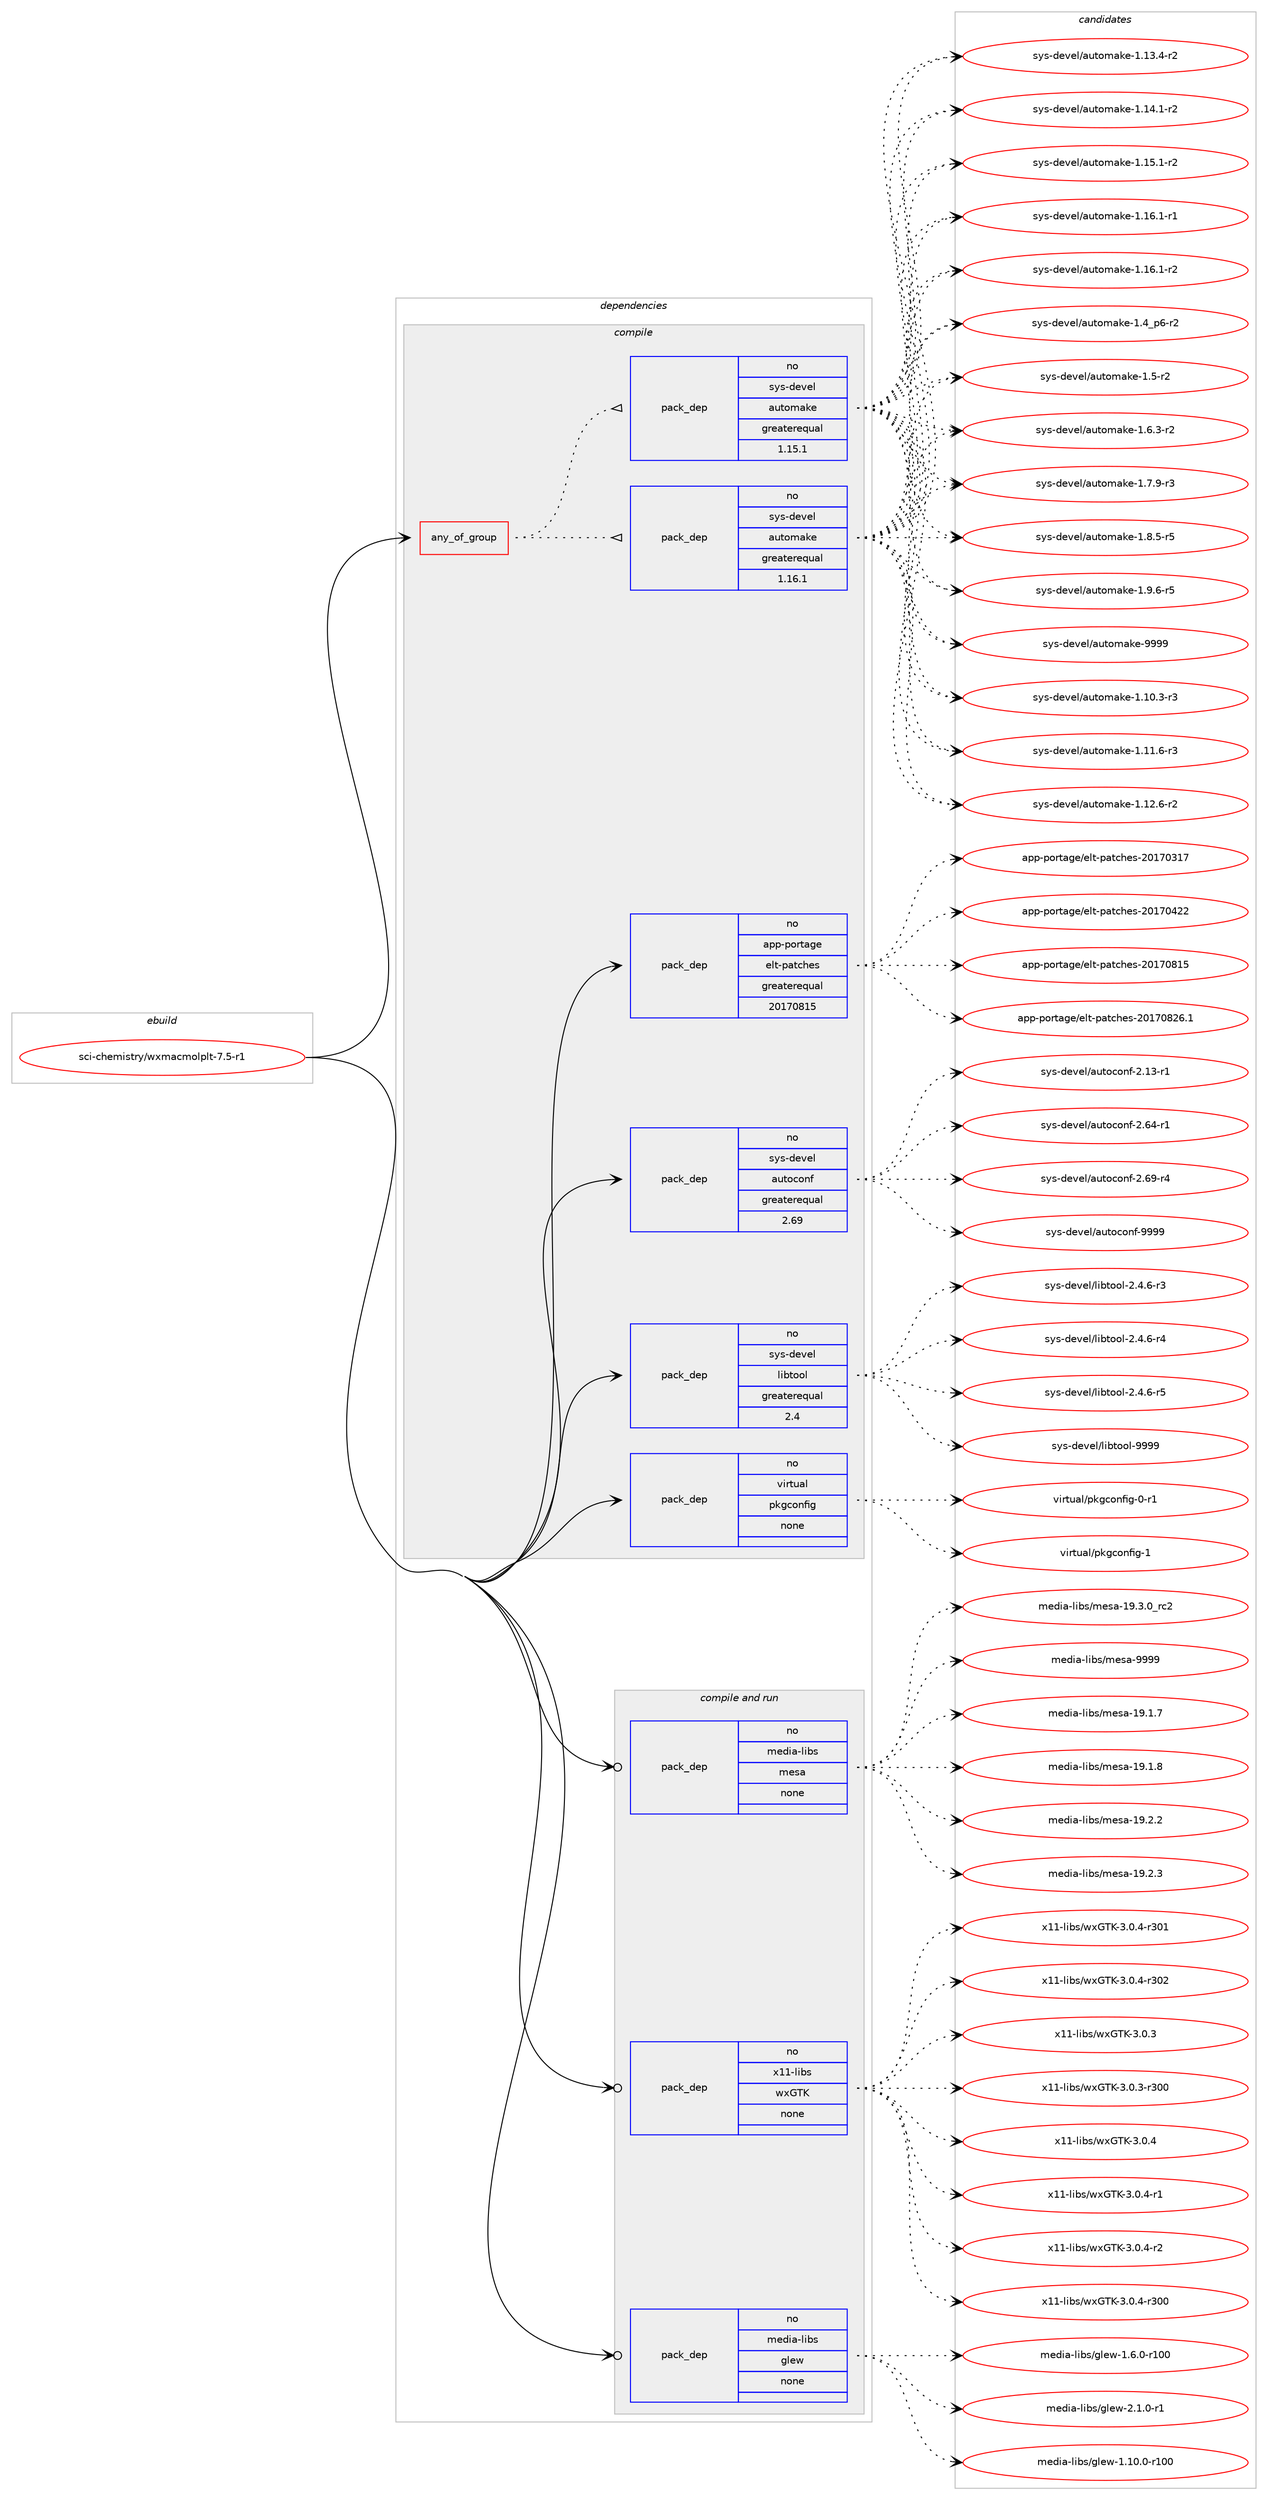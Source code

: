digraph prolog {

# *************
# Graph options
# *************

newrank=true;
concentrate=true;
compound=true;
graph [rankdir=LR,fontname=Helvetica,fontsize=10,ranksep=1.5];#, ranksep=2.5, nodesep=0.2];
edge  [arrowhead=vee];
node  [fontname=Helvetica,fontsize=10];

# **********
# The ebuild
# **********

subgraph cluster_leftcol {
color=gray;
rank=same;
label=<<i>ebuild</i>>;
id [label="sci-chemistry/wxmacmolplt-7.5-r1", color=red, width=4, href="../sci-chemistry/wxmacmolplt-7.5-r1.svg"];
}

# ****************
# The dependencies
# ****************

subgraph cluster_midcol {
color=gray;
label=<<i>dependencies</i>>;
subgraph cluster_compile {
fillcolor="#eeeeee";
style=filled;
label=<<i>compile</i>>;
subgraph any14538 {
dependency852492 [label=<<TABLE BORDER="0" CELLBORDER="1" CELLSPACING="0" CELLPADDING="4"><TR><TD CELLPADDING="10">any_of_group</TD></TR></TABLE>>, shape=none, color=red];subgraph pack630333 {
dependency852493 [label=<<TABLE BORDER="0" CELLBORDER="1" CELLSPACING="0" CELLPADDING="4" WIDTH="220"><TR><TD ROWSPAN="6" CELLPADDING="30">pack_dep</TD></TR><TR><TD WIDTH="110">no</TD></TR><TR><TD>sys-devel</TD></TR><TR><TD>automake</TD></TR><TR><TD>greaterequal</TD></TR><TR><TD>1.16.1</TD></TR></TABLE>>, shape=none, color=blue];
}
dependency852492:e -> dependency852493:w [weight=20,style="dotted",arrowhead="oinv"];
subgraph pack630334 {
dependency852494 [label=<<TABLE BORDER="0" CELLBORDER="1" CELLSPACING="0" CELLPADDING="4" WIDTH="220"><TR><TD ROWSPAN="6" CELLPADDING="30">pack_dep</TD></TR><TR><TD WIDTH="110">no</TD></TR><TR><TD>sys-devel</TD></TR><TR><TD>automake</TD></TR><TR><TD>greaterequal</TD></TR><TR><TD>1.15.1</TD></TR></TABLE>>, shape=none, color=blue];
}
dependency852492:e -> dependency852494:w [weight=20,style="dotted",arrowhead="oinv"];
}
id:e -> dependency852492:w [weight=20,style="solid",arrowhead="vee"];
subgraph pack630335 {
dependency852495 [label=<<TABLE BORDER="0" CELLBORDER="1" CELLSPACING="0" CELLPADDING="4" WIDTH="220"><TR><TD ROWSPAN="6" CELLPADDING="30">pack_dep</TD></TR><TR><TD WIDTH="110">no</TD></TR><TR><TD>app-portage</TD></TR><TR><TD>elt-patches</TD></TR><TR><TD>greaterequal</TD></TR><TR><TD>20170815</TD></TR></TABLE>>, shape=none, color=blue];
}
id:e -> dependency852495:w [weight=20,style="solid",arrowhead="vee"];
subgraph pack630336 {
dependency852496 [label=<<TABLE BORDER="0" CELLBORDER="1" CELLSPACING="0" CELLPADDING="4" WIDTH="220"><TR><TD ROWSPAN="6" CELLPADDING="30">pack_dep</TD></TR><TR><TD WIDTH="110">no</TD></TR><TR><TD>sys-devel</TD></TR><TR><TD>autoconf</TD></TR><TR><TD>greaterequal</TD></TR><TR><TD>2.69</TD></TR></TABLE>>, shape=none, color=blue];
}
id:e -> dependency852496:w [weight=20,style="solid",arrowhead="vee"];
subgraph pack630337 {
dependency852497 [label=<<TABLE BORDER="0" CELLBORDER="1" CELLSPACING="0" CELLPADDING="4" WIDTH="220"><TR><TD ROWSPAN="6" CELLPADDING="30">pack_dep</TD></TR><TR><TD WIDTH="110">no</TD></TR><TR><TD>sys-devel</TD></TR><TR><TD>libtool</TD></TR><TR><TD>greaterequal</TD></TR><TR><TD>2.4</TD></TR></TABLE>>, shape=none, color=blue];
}
id:e -> dependency852497:w [weight=20,style="solid",arrowhead="vee"];
subgraph pack630338 {
dependency852498 [label=<<TABLE BORDER="0" CELLBORDER="1" CELLSPACING="0" CELLPADDING="4" WIDTH="220"><TR><TD ROWSPAN="6" CELLPADDING="30">pack_dep</TD></TR><TR><TD WIDTH="110">no</TD></TR><TR><TD>virtual</TD></TR><TR><TD>pkgconfig</TD></TR><TR><TD>none</TD></TR><TR><TD></TD></TR></TABLE>>, shape=none, color=blue];
}
id:e -> dependency852498:w [weight=20,style="solid",arrowhead="vee"];
}
subgraph cluster_compileandrun {
fillcolor="#eeeeee";
style=filled;
label=<<i>compile and run</i>>;
subgraph pack630339 {
dependency852499 [label=<<TABLE BORDER="0" CELLBORDER="1" CELLSPACING="0" CELLPADDING="4" WIDTH="220"><TR><TD ROWSPAN="6" CELLPADDING="30">pack_dep</TD></TR><TR><TD WIDTH="110">no</TD></TR><TR><TD>media-libs</TD></TR><TR><TD>glew</TD></TR><TR><TD>none</TD></TR><TR><TD></TD></TR></TABLE>>, shape=none, color=blue];
}
id:e -> dependency852499:w [weight=20,style="solid",arrowhead="odotvee"];
subgraph pack630340 {
dependency852500 [label=<<TABLE BORDER="0" CELLBORDER="1" CELLSPACING="0" CELLPADDING="4" WIDTH="220"><TR><TD ROWSPAN="6" CELLPADDING="30">pack_dep</TD></TR><TR><TD WIDTH="110">no</TD></TR><TR><TD>media-libs</TD></TR><TR><TD>mesa</TD></TR><TR><TD>none</TD></TR><TR><TD></TD></TR></TABLE>>, shape=none, color=blue];
}
id:e -> dependency852500:w [weight=20,style="solid",arrowhead="odotvee"];
subgraph pack630341 {
dependency852501 [label=<<TABLE BORDER="0" CELLBORDER="1" CELLSPACING="0" CELLPADDING="4" WIDTH="220"><TR><TD ROWSPAN="6" CELLPADDING="30">pack_dep</TD></TR><TR><TD WIDTH="110">no</TD></TR><TR><TD>x11-libs</TD></TR><TR><TD>wxGTK</TD></TR><TR><TD>none</TD></TR><TR><TD></TD></TR></TABLE>>, shape=none, color=blue];
}
id:e -> dependency852501:w [weight=20,style="solid",arrowhead="odotvee"];
}
subgraph cluster_run {
fillcolor="#eeeeee";
style=filled;
label=<<i>run</i>>;
}
}

# **************
# The candidates
# **************

subgraph cluster_choices {
rank=same;
color=gray;
label=<<i>candidates</i>>;

subgraph choice630333 {
color=black;
nodesep=1;
choice11512111545100101118101108479711711611110997107101454946494846514511451 [label="sys-devel/automake-1.10.3-r3", color=red, width=4,href="../sys-devel/automake-1.10.3-r3.svg"];
choice11512111545100101118101108479711711611110997107101454946494946544511451 [label="sys-devel/automake-1.11.6-r3", color=red, width=4,href="../sys-devel/automake-1.11.6-r3.svg"];
choice11512111545100101118101108479711711611110997107101454946495046544511450 [label="sys-devel/automake-1.12.6-r2", color=red, width=4,href="../sys-devel/automake-1.12.6-r2.svg"];
choice11512111545100101118101108479711711611110997107101454946495146524511450 [label="sys-devel/automake-1.13.4-r2", color=red, width=4,href="../sys-devel/automake-1.13.4-r2.svg"];
choice11512111545100101118101108479711711611110997107101454946495246494511450 [label="sys-devel/automake-1.14.1-r2", color=red, width=4,href="../sys-devel/automake-1.14.1-r2.svg"];
choice11512111545100101118101108479711711611110997107101454946495346494511450 [label="sys-devel/automake-1.15.1-r2", color=red, width=4,href="../sys-devel/automake-1.15.1-r2.svg"];
choice11512111545100101118101108479711711611110997107101454946495446494511449 [label="sys-devel/automake-1.16.1-r1", color=red, width=4,href="../sys-devel/automake-1.16.1-r1.svg"];
choice11512111545100101118101108479711711611110997107101454946495446494511450 [label="sys-devel/automake-1.16.1-r2", color=red, width=4,href="../sys-devel/automake-1.16.1-r2.svg"];
choice115121115451001011181011084797117116111109971071014549465295112544511450 [label="sys-devel/automake-1.4_p6-r2", color=red, width=4,href="../sys-devel/automake-1.4_p6-r2.svg"];
choice11512111545100101118101108479711711611110997107101454946534511450 [label="sys-devel/automake-1.5-r2", color=red, width=4,href="../sys-devel/automake-1.5-r2.svg"];
choice115121115451001011181011084797117116111109971071014549465446514511450 [label="sys-devel/automake-1.6.3-r2", color=red, width=4,href="../sys-devel/automake-1.6.3-r2.svg"];
choice115121115451001011181011084797117116111109971071014549465546574511451 [label="sys-devel/automake-1.7.9-r3", color=red, width=4,href="../sys-devel/automake-1.7.9-r3.svg"];
choice115121115451001011181011084797117116111109971071014549465646534511453 [label="sys-devel/automake-1.8.5-r5", color=red, width=4,href="../sys-devel/automake-1.8.5-r5.svg"];
choice115121115451001011181011084797117116111109971071014549465746544511453 [label="sys-devel/automake-1.9.6-r5", color=red, width=4,href="../sys-devel/automake-1.9.6-r5.svg"];
choice115121115451001011181011084797117116111109971071014557575757 [label="sys-devel/automake-9999", color=red, width=4,href="../sys-devel/automake-9999.svg"];
dependency852493:e -> choice11512111545100101118101108479711711611110997107101454946494846514511451:w [style=dotted,weight="100"];
dependency852493:e -> choice11512111545100101118101108479711711611110997107101454946494946544511451:w [style=dotted,weight="100"];
dependency852493:e -> choice11512111545100101118101108479711711611110997107101454946495046544511450:w [style=dotted,weight="100"];
dependency852493:e -> choice11512111545100101118101108479711711611110997107101454946495146524511450:w [style=dotted,weight="100"];
dependency852493:e -> choice11512111545100101118101108479711711611110997107101454946495246494511450:w [style=dotted,weight="100"];
dependency852493:e -> choice11512111545100101118101108479711711611110997107101454946495346494511450:w [style=dotted,weight="100"];
dependency852493:e -> choice11512111545100101118101108479711711611110997107101454946495446494511449:w [style=dotted,weight="100"];
dependency852493:e -> choice11512111545100101118101108479711711611110997107101454946495446494511450:w [style=dotted,weight="100"];
dependency852493:e -> choice115121115451001011181011084797117116111109971071014549465295112544511450:w [style=dotted,weight="100"];
dependency852493:e -> choice11512111545100101118101108479711711611110997107101454946534511450:w [style=dotted,weight="100"];
dependency852493:e -> choice115121115451001011181011084797117116111109971071014549465446514511450:w [style=dotted,weight="100"];
dependency852493:e -> choice115121115451001011181011084797117116111109971071014549465546574511451:w [style=dotted,weight="100"];
dependency852493:e -> choice115121115451001011181011084797117116111109971071014549465646534511453:w [style=dotted,weight="100"];
dependency852493:e -> choice115121115451001011181011084797117116111109971071014549465746544511453:w [style=dotted,weight="100"];
dependency852493:e -> choice115121115451001011181011084797117116111109971071014557575757:w [style=dotted,weight="100"];
}
subgraph choice630334 {
color=black;
nodesep=1;
choice11512111545100101118101108479711711611110997107101454946494846514511451 [label="sys-devel/automake-1.10.3-r3", color=red, width=4,href="../sys-devel/automake-1.10.3-r3.svg"];
choice11512111545100101118101108479711711611110997107101454946494946544511451 [label="sys-devel/automake-1.11.6-r3", color=red, width=4,href="../sys-devel/automake-1.11.6-r3.svg"];
choice11512111545100101118101108479711711611110997107101454946495046544511450 [label="sys-devel/automake-1.12.6-r2", color=red, width=4,href="../sys-devel/automake-1.12.6-r2.svg"];
choice11512111545100101118101108479711711611110997107101454946495146524511450 [label="sys-devel/automake-1.13.4-r2", color=red, width=4,href="../sys-devel/automake-1.13.4-r2.svg"];
choice11512111545100101118101108479711711611110997107101454946495246494511450 [label="sys-devel/automake-1.14.1-r2", color=red, width=4,href="../sys-devel/automake-1.14.1-r2.svg"];
choice11512111545100101118101108479711711611110997107101454946495346494511450 [label="sys-devel/automake-1.15.1-r2", color=red, width=4,href="../sys-devel/automake-1.15.1-r2.svg"];
choice11512111545100101118101108479711711611110997107101454946495446494511449 [label="sys-devel/automake-1.16.1-r1", color=red, width=4,href="../sys-devel/automake-1.16.1-r1.svg"];
choice11512111545100101118101108479711711611110997107101454946495446494511450 [label="sys-devel/automake-1.16.1-r2", color=red, width=4,href="../sys-devel/automake-1.16.1-r2.svg"];
choice115121115451001011181011084797117116111109971071014549465295112544511450 [label="sys-devel/automake-1.4_p6-r2", color=red, width=4,href="../sys-devel/automake-1.4_p6-r2.svg"];
choice11512111545100101118101108479711711611110997107101454946534511450 [label="sys-devel/automake-1.5-r2", color=red, width=4,href="../sys-devel/automake-1.5-r2.svg"];
choice115121115451001011181011084797117116111109971071014549465446514511450 [label="sys-devel/automake-1.6.3-r2", color=red, width=4,href="../sys-devel/automake-1.6.3-r2.svg"];
choice115121115451001011181011084797117116111109971071014549465546574511451 [label="sys-devel/automake-1.7.9-r3", color=red, width=4,href="../sys-devel/automake-1.7.9-r3.svg"];
choice115121115451001011181011084797117116111109971071014549465646534511453 [label="sys-devel/automake-1.8.5-r5", color=red, width=4,href="../sys-devel/automake-1.8.5-r5.svg"];
choice115121115451001011181011084797117116111109971071014549465746544511453 [label="sys-devel/automake-1.9.6-r5", color=red, width=4,href="../sys-devel/automake-1.9.6-r5.svg"];
choice115121115451001011181011084797117116111109971071014557575757 [label="sys-devel/automake-9999", color=red, width=4,href="../sys-devel/automake-9999.svg"];
dependency852494:e -> choice11512111545100101118101108479711711611110997107101454946494846514511451:w [style=dotted,weight="100"];
dependency852494:e -> choice11512111545100101118101108479711711611110997107101454946494946544511451:w [style=dotted,weight="100"];
dependency852494:e -> choice11512111545100101118101108479711711611110997107101454946495046544511450:w [style=dotted,weight="100"];
dependency852494:e -> choice11512111545100101118101108479711711611110997107101454946495146524511450:w [style=dotted,weight="100"];
dependency852494:e -> choice11512111545100101118101108479711711611110997107101454946495246494511450:w [style=dotted,weight="100"];
dependency852494:e -> choice11512111545100101118101108479711711611110997107101454946495346494511450:w [style=dotted,weight="100"];
dependency852494:e -> choice11512111545100101118101108479711711611110997107101454946495446494511449:w [style=dotted,weight="100"];
dependency852494:e -> choice11512111545100101118101108479711711611110997107101454946495446494511450:w [style=dotted,weight="100"];
dependency852494:e -> choice115121115451001011181011084797117116111109971071014549465295112544511450:w [style=dotted,weight="100"];
dependency852494:e -> choice11512111545100101118101108479711711611110997107101454946534511450:w [style=dotted,weight="100"];
dependency852494:e -> choice115121115451001011181011084797117116111109971071014549465446514511450:w [style=dotted,weight="100"];
dependency852494:e -> choice115121115451001011181011084797117116111109971071014549465546574511451:w [style=dotted,weight="100"];
dependency852494:e -> choice115121115451001011181011084797117116111109971071014549465646534511453:w [style=dotted,weight="100"];
dependency852494:e -> choice115121115451001011181011084797117116111109971071014549465746544511453:w [style=dotted,weight="100"];
dependency852494:e -> choice115121115451001011181011084797117116111109971071014557575757:w [style=dotted,weight="100"];
}
subgraph choice630335 {
color=black;
nodesep=1;
choice97112112451121111141169710310147101108116451129711699104101115455048495548514955 [label="app-portage/elt-patches-20170317", color=red, width=4,href="../app-portage/elt-patches-20170317.svg"];
choice97112112451121111141169710310147101108116451129711699104101115455048495548525050 [label="app-portage/elt-patches-20170422", color=red, width=4,href="../app-portage/elt-patches-20170422.svg"];
choice97112112451121111141169710310147101108116451129711699104101115455048495548564953 [label="app-portage/elt-patches-20170815", color=red, width=4,href="../app-portage/elt-patches-20170815.svg"];
choice971121124511211111411697103101471011081164511297116991041011154550484955485650544649 [label="app-portage/elt-patches-20170826.1", color=red, width=4,href="../app-portage/elt-patches-20170826.1.svg"];
dependency852495:e -> choice97112112451121111141169710310147101108116451129711699104101115455048495548514955:w [style=dotted,weight="100"];
dependency852495:e -> choice97112112451121111141169710310147101108116451129711699104101115455048495548525050:w [style=dotted,weight="100"];
dependency852495:e -> choice97112112451121111141169710310147101108116451129711699104101115455048495548564953:w [style=dotted,weight="100"];
dependency852495:e -> choice971121124511211111411697103101471011081164511297116991041011154550484955485650544649:w [style=dotted,weight="100"];
}
subgraph choice630336 {
color=black;
nodesep=1;
choice1151211154510010111810110847971171161119911111010245504649514511449 [label="sys-devel/autoconf-2.13-r1", color=red, width=4,href="../sys-devel/autoconf-2.13-r1.svg"];
choice1151211154510010111810110847971171161119911111010245504654524511449 [label="sys-devel/autoconf-2.64-r1", color=red, width=4,href="../sys-devel/autoconf-2.64-r1.svg"];
choice1151211154510010111810110847971171161119911111010245504654574511452 [label="sys-devel/autoconf-2.69-r4", color=red, width=4,href="../sys-devel/autoconf-2.69-r4.svg"];
choice115121115451001011181011084797117116111991111101024557575757 [label="sys-devel/autoconf-9999", color=red, width=4,href="../sys-devel/autoconf-9999.svg"];
dependency852496:e -> choice1151211154510010111810110847971171161119911111010245504649514511449:w [style=dotted,weight="100"];
dependency852496:e -> choice1151211154510010111810110847971171161119911111010245504654524511449:w [style=dotted,weight="100"];
dependency852496:e -> choice1151211154510010111810110847971171161119911111010245504654574511452:w [style=dotted,weight="100"];
dependency852496:e -> choice115121115451001011181011084797117116111991111101024557575757:w [style=dotted,weight="100"];
}
subgraph choice630337 {
color=black;
nodesep=1;
choice1151211154510010111810110847108105981161111111084550465246544511451 [label="sys-devel/libtool-2.4.6-r3", color=red, width=4,href="../sys-devel/libtool-2.4.6-r3.svg"];
choice1151211154510010111810110847108105981161111111084550465246544511452 [label="sys-devel/libtool-2.4.6-r4", color=red, width=4,href="../sys-devel/libtool-2.4.6-r4.svg"];
choice1151211154510010111810110847108105981161111111084550465246544511453 [label="sys-devel/libtool-2.4.6-r5", color=red, width=4,href="../sys-devel/libtool-2.4.6-r5.svg"];
choice1151211154510010111810110847108105981161111111084557575757 [label="sys-devel/libtool-9999", color=red, width=4,href="../sys-devel/libtool-9999.svg"];
dependency852497:e -> choice1151211154510010111810110847108105981161111111084550465246544511451:w [style=dotted,weight="100"];
dependency852497:e -> choice1151211154510010111810110847108105981161111111084550465246544511452:w [style=dotted,weight="100"];
dependency852497:e -> choice1151211154510010111810110847108105981161111111084550465246544511453:w [style=dotted,weight="100"];
dependency852497:e -> choice1151211154510010111810110847108105981161111111084557575757:w [style=dotted,weight="100"];
}
subgraph choice630338 {
color=black;
nodesep=1;
choice11810511411611797108471121071039911111010210510345484511449 [label="virtual/pkgconfig-0-r1", color=red, width=4,href="../virtual/pkgconfig-0-r1.svg"];
choice1181051141161179710847112107103991111101021051034549 [label="virtual/pkgconfig-1", color=red, width=4,href="../virtual/pkgconfig-1.svg"];
dependency852498:e -> choice11810511411611797108471121071039911111010210510345484511449:w [style=dotted,weight="100"];
dependency852498:e -> choice1181051141161179710847112107103991111101021051034549:w [style=dotted,weight="100"];
}
subgraph choice630339 {
color=black;
nodesep=1;
choice109101100105974510810598115471031081011194549464948464845114494848 [label="media-libs/glew-1.10.0-r100", color=red, width=4,href="../media-libs/glew-1.10.0-r100.svg"];
choice1091011001059745108105981154710310810111945494654464845114494848 [label="media-libs/glew-1.6.0-r100", color=red, width=4,href="../media-libs/glew-1.6.0-r100.svg"];
choice109101100105974510810598115471031081011194550464946484511449 [label="media-libs/glew-2.1.0-r1", color=red, width=4,href="../media-libs/glew-2.1.0-r1.svg"];
dependency852499:e -> choice109101100105974510810598115471031081011194549464948464845114494848:w [style=dotted,weight="100"];
dependency852499:e -> choice1091011001059745108105981154710310810111945494654464845114494848:w [style=dotted,weight="100"];
dependency852499:e -> choice109101100105974510810598115471031081011194550464946484511449:w [style=dotted,weight="100"];
}
subgraph choice630340 {
color=black;
nodesep=1;
choice109101100105974510810598115471091011159745495746494655 [label="media-libs/mesa-19.1.7", color=red, width=4,href="../media-libs/mesa-19.1.7.svg"];
choice109101100105974510810598115471091011159745495746494656 [label="media-libs/mesa-19.1.8", color=red, width=4,href="../media-libs/mesa-19.1.8.svg"];
choice109101100105974510810598115471091011159745495746504650 [label="media-libs/mesa-19.2.2", color=red, width=4,href="../media-libs/mesa-19.2.2.svg"];
choice109101100105974510810598115471091011159745495746504651 [label="media-libs/mesa-19.2.3", color=red, width=4,href="../media-libs/mesa-19.2.3.svg"];
choice109101100105974510810598115471091011159745495746514648951149950 [label="media-libs/mesa-19.3.0_rc2", color=red, width=4,href="../media-libs/mesa-19.3.0_rc2.svg"];
choice10910110010597451081059811547109101115974557575757 [label="media-libs/mesa-9999", color=red, width=4,href="../media-libs/mesa-9999.svg"];
dependency852500:e -> choice109101100105974510810598115471091011159745495746494655:w [style=dotted,weight="100"];
dependency852500:e -> choice109101100105974510810598115471091011159745495746494656:w [style=dotted,weight="100"];
dependency852500:e -> choice109101100105974510810598115471091011159745495746504650:w [style=dotted,weight="100"];
dependency852500:e -> choice109101100105974510810598115471091011159745495746504651:w [style=dotted,weight="100"];
dependency852500:e -> choice109101100105974510810598115471091011159745495746514648951149950:w [style=dotted,weight="100"];
dependency852500:e -> choice10910110010597451081059811547109101115974557575757:w [style=dotted,weight="100"];
}
subgraph choice630341 {
color=black;
nodesep=1;
choice1204949451081059811547119120718475455146484651 [label="x11-libs/wxGTK-3.0.3", color=red, width=4,href="../x11-libs/wxGTK-3.0.3.svg"];
choice120494945108105981154711912071847545514648465145114514848 [label="x11-libs/wxGTK-3.0.3-r300", color=red, width=4,href="../x11-libs/wxGTK-3.0.3-r300.svg"];
choice1204949451081059811547119120718475455146484652 [label="x11-libs/wxGTK-3.0.4", color=red, width=4,href="../x11-libs/wxGTK-3.0.4.svg"];
choice12049494510810598115471191207184754551464846524511449 [label="x11-libs/wxGTK-3.0.4-r1", color=red, width=4,href="../x11-libs/wxGTK-3.0.4-r1.svg"];
choice12049494510810598115471191207184754551464846524511450 [label="x11-libs/wxGTK-3.0.4-r2", color=red, width=4,href="../x11-libs/wxGTK-3.0.4-r2.svg"];
choice120494945108105981154711912071847545514648465245114514848 [label="x11-libs/wxGTK-3.0.4-r300", color=red, width=4,href="../x11-libs/wxGTK-3.0.4-r300.svg"];
choice120494945108105981154711912071847545514648465245114514849 [label="x11-libs/wxGTK-3.0.4-r301", color=red, width=4,href="../x11-libs/wxGTK-3.0.4-r301.svg"];
choice120494945108105981154711912071847545514648465245114514850 [label="x11-libs/wxGTK-3.0.4-r302", color=red, width=4,href="../x11-libs/wxGTK-3.0.4-r302.svg"];
dependency852501:e -> choice1204949451081059811547119120718475455146484651:w [style=dotted,weight="100"];
dependency852501:e -> choice120494945108105981154711912071847545514648465145114514848:w [style=dotted,weight="100"];
dependency852501:e -> choice1204949451081059811547119120718475455146484652:w [style=dotted,weight="100"];
dependency852501:e -> choice12049494510810598115471191207184754551464846524511449:w [style=dotted,weight="100"];
dependency852501:e -> choice12049494510810598115471191207184754551464846524511450:w [style=dotted,weight="100"];
dependency852501:e -> choice120494945108105981154711912071847545514648465245114514848:w [style=dotted,weight="100"];
dependency852501:e -> choice120494945108105981154711912071847545514648465245114514849:w [style=dotted,weight="100"];
dependency852501:e -> choice120494945108105981154711912071847545514648465245114514850:w [style=dotted,weight="100"];
}
}

}
